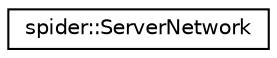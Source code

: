 digraph "Graphical Class Hierarchy"
{
  edge [fontname="Helvetica",fontsize="10",labelfontname="Helvetica",labelfontsize="10"];
  node [fontname="Helvetica",fontsize="10",shape=record];
  rankdir="LR";
  Node0 [label="spider::ServerNetwork",height=0.2,width=0.4,color="black", fillcolor="white", style="filled",URL="$classspider_1_1_server_network.html"];
}
